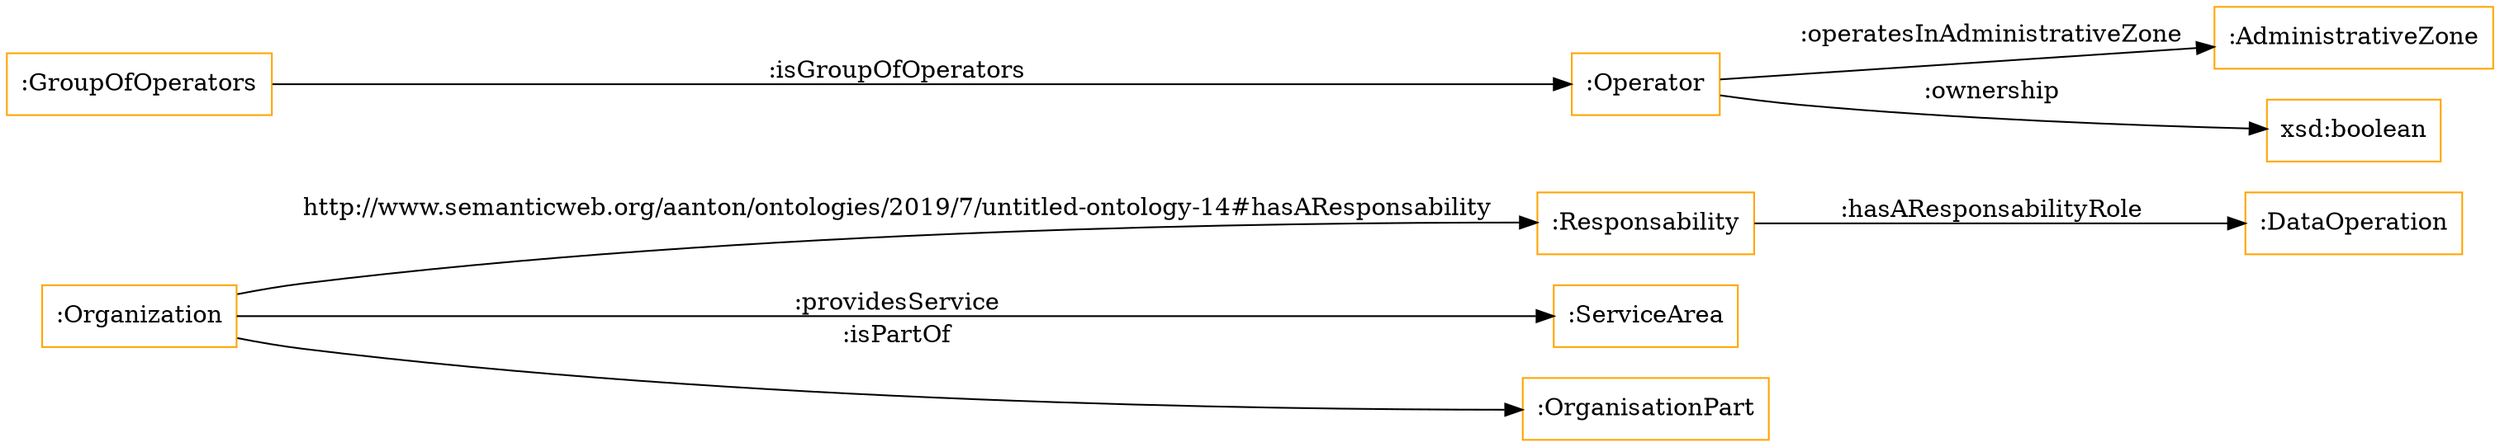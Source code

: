 digraph ar2dtool_diagram { 
rankdir=LR;
size="1501"
node [shape = rectangle, color="orange"]; ":Responsability" ":ServiceArea" ":Organization" ":AdministrativeZone" ":OrganisationPart" ":GroupOfOperators" ":Operator" ; /*classes style*/
	":Operator" -> ":AdministrativeZone" [ label = ":operatesInAdministrativeZone" ];
	":Organization" -> ":ServiceArea" [ label = ":providesService" ];
	":Operator" -> "xsd:boolean" [ label = ":ownership" ];
	":Responsability" -> ":DataOperation" [ label = ":hasAResponsabilityRole" ];
	":Organization" -> ":OrganisationPart" [ label = ":isPartOf" ];
	":GroupOfOperators" -> ":Operator" [ label = ":isGroupOfOperators" ];
	":Organization" -> ":Responsability" [ label = "http://www.semanticweb.org/aanton/ontologies/2019/7/untitled-ontology-14#hasAResponsability" ];

}

